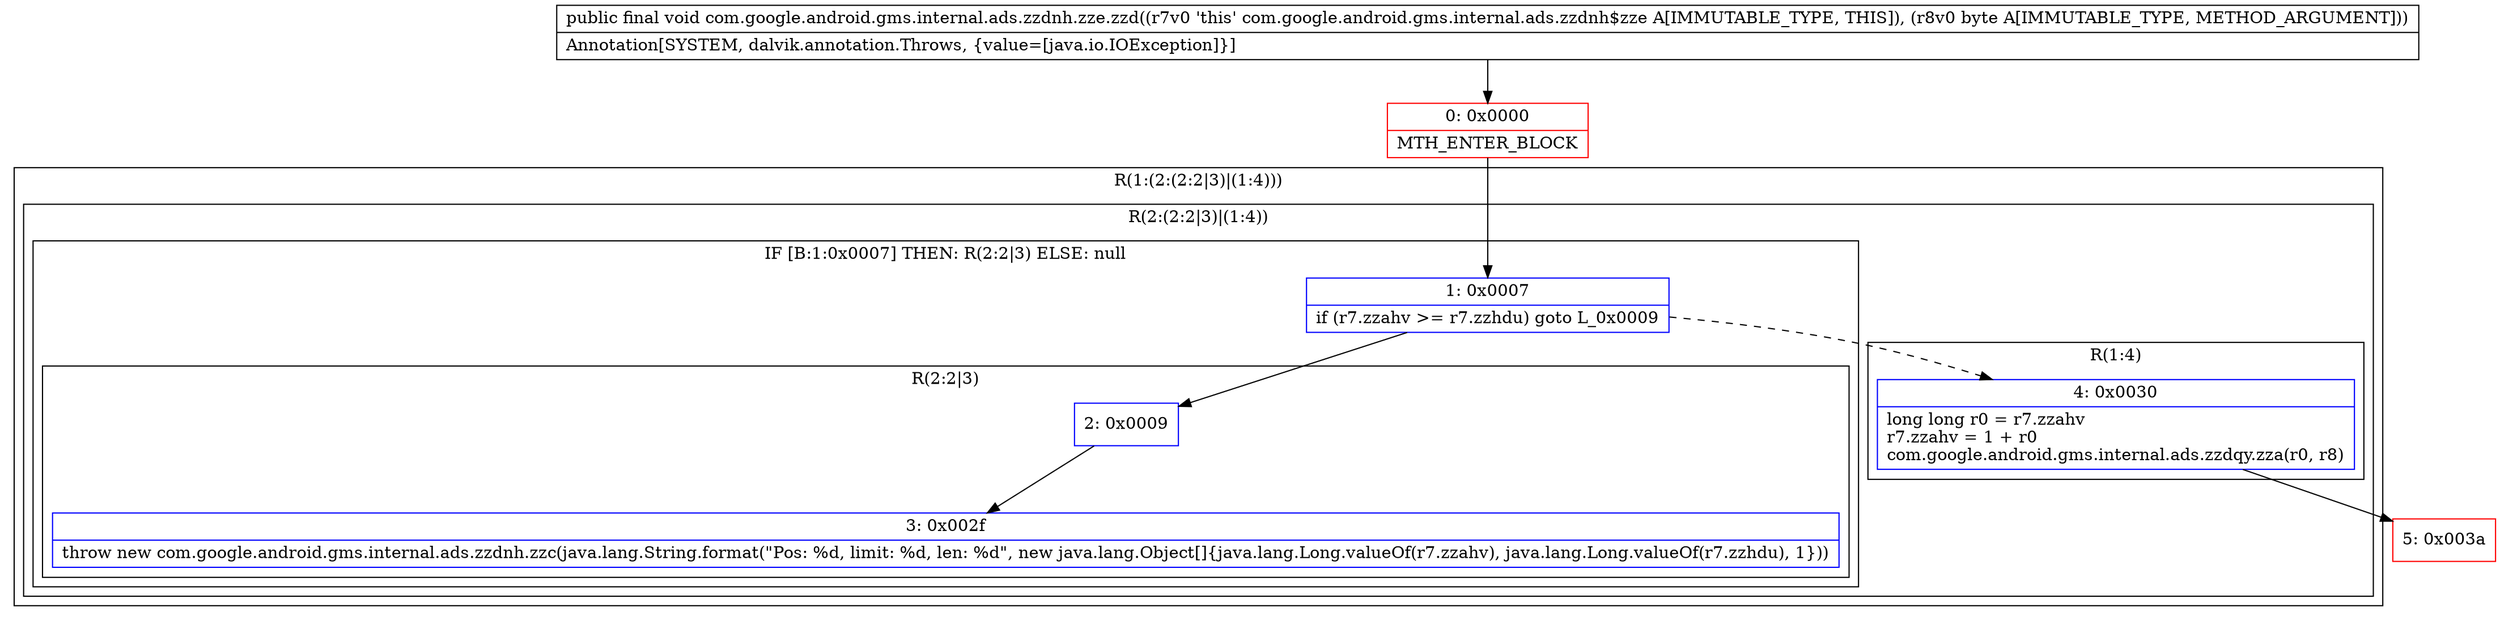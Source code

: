 digraph "CFG forcom.google.android.gms.internal.ads.zzdnh.zze.zzd(B)V" {
subgraph cluster_Region_1050578420 {
label = "R(1:(2:(2:2|3)|(1:4)))";
node [shape=record,color=blue];
subgraph cluster_Region_2134791345 {
label = "R(2:(2:2|3)|(1:4))";
node [shape=record,color=blue];
subgraph cluster_IfRegion_1554705657 {
label = "IF [B:1:0x0007] THEN: R(2:2|3) ELSE: null";
node [shape=record,color=blue];
Node_1 [shape=record,label="{1\:\ 0x0007|if (r7.zzahv \>= r7.zzhdu) goto L_0x0009\l}"];
subgraph cluster_Region_65238119 {
label = "R(2:2|3)";
node [shape=record,color=blue];
Node_2 [shape=record,label="{2\:\ 0x0009}"];
Node_3 [shape=record,label="{3\:\ 0x002f|throw new com.google.android.gms.internal.ads.zzdnh.zzc(java.lang.String.format(\"Pos: %d, limit: %d, len: %d\", new java.lang.Object[]\{java.lang.Long.valueOf(r7.zzahv), java.lang.Long.valueOf(r7.zzhdu), 1\}))\l}"];
}
}
subgraph cluster_Region_1325620362 {
label = "R(1:4)";
node [shape=record,color=blue];
Node_4 [shape=record,label="{4\:\ 0x0030|long long r0 = r7.zzahv\lr7.zzahv = 1 + r0\lcom.google.android.gms.internal.ads.zzdqy.zza(r0, r8)\l}"];
}
}
}
Node_0 [shape=record,color=red,label="{0\:\ 0x0000|MTH_ENTER_BLOCK\l}"];
Node_5 [shape=record,color=red,label="{5\:\ 0x003a}"];
MethodNode[shape=record,label="{public final void com.google.android.gms.internal.ads.zzdnh.zze.zzd((r7v0 'this' com.google.android.gms.internal.ads.zzdnh$zze A[IMMUTABLE_TYPE, THIS]), (r8v0 byte A[IMMUTABLE_TYPE, METHOD_ARGUMENT]))  | Annotation[SYSTEM, dalvik.annotation.Throws, \{value=[java.io.IOException]\}]\l}"];
MethodNode -> Node_0;
Node_1 -> Node_2;
Node_1 -> Node_4[style=dashed];
Node_2 -> Node_3;
Node_4 -> Node_5;
Node_0 -> Node_1;
}

